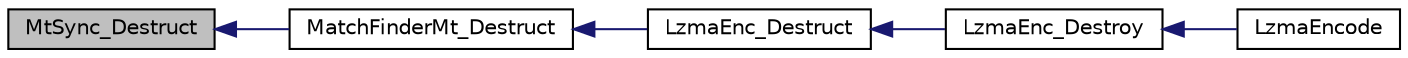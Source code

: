 digraph G
{
  edge [fontname="Helvetica",fontsize="10",labelfontname="Helvetica",labelfontsize="10"];
  node [fontname="Helvetica",fontsize="10",shape=record];
  rankdir="LR";
  Node1 [label="MtSync_Destruct",height=0.2,width=0.4,color="black", fillcolor="grey75", style="filled" fontcolor="black"];
  Node1 -> Node2 [dir="back",color="midnightblue",fontsize="10",style="solid",fontname="Helvetica"];
  Node2 [label="MatchFinderMt_Destruct",height=0.2,width=0.4,color="black", fillcolor="white", style="filled",URL="$_lz_find_mt_8h.html#a8f04458f06b00f3c982627cc01f566ce"];
  Node2 -> Node3 [dir="back",color="midnightblue",fontsize="10",style="solid",fontname="Helvetica"];
  Node3 [label="LzmaEnc_Destruct",height=0.2,width=0.4,color="black", fillcolor="white", style="filled",URL="$_lzma_enc_8c.html#a468c61c864910402968dee57bc958ea8"];
  Node3 -> Node4 [dir="back",color="midnightblue",fontsize="10",style="solid",fontname="Helvetica"];
  Node4 [label="LzmaEnc_Destroy",height=0.2,width=0.4,color="black", fillcolor="white", style="filled",URL="$_lzma_enc_8h.html#a065756196601bbeb1910df0f574205ac"];
  Node4 -> Node5 [dir="back",color="midnightblue",fontsize="10",style="solid",fontname="Helvetica"];
  Node5 [label="LzmaEncode",height=0.2,width=0.4,color="black", fillcolor="white", style="filled",URL="$_lzma_enc_8h.html#a5b557f56f2aba7069f192c2d51c187cc"];
}
